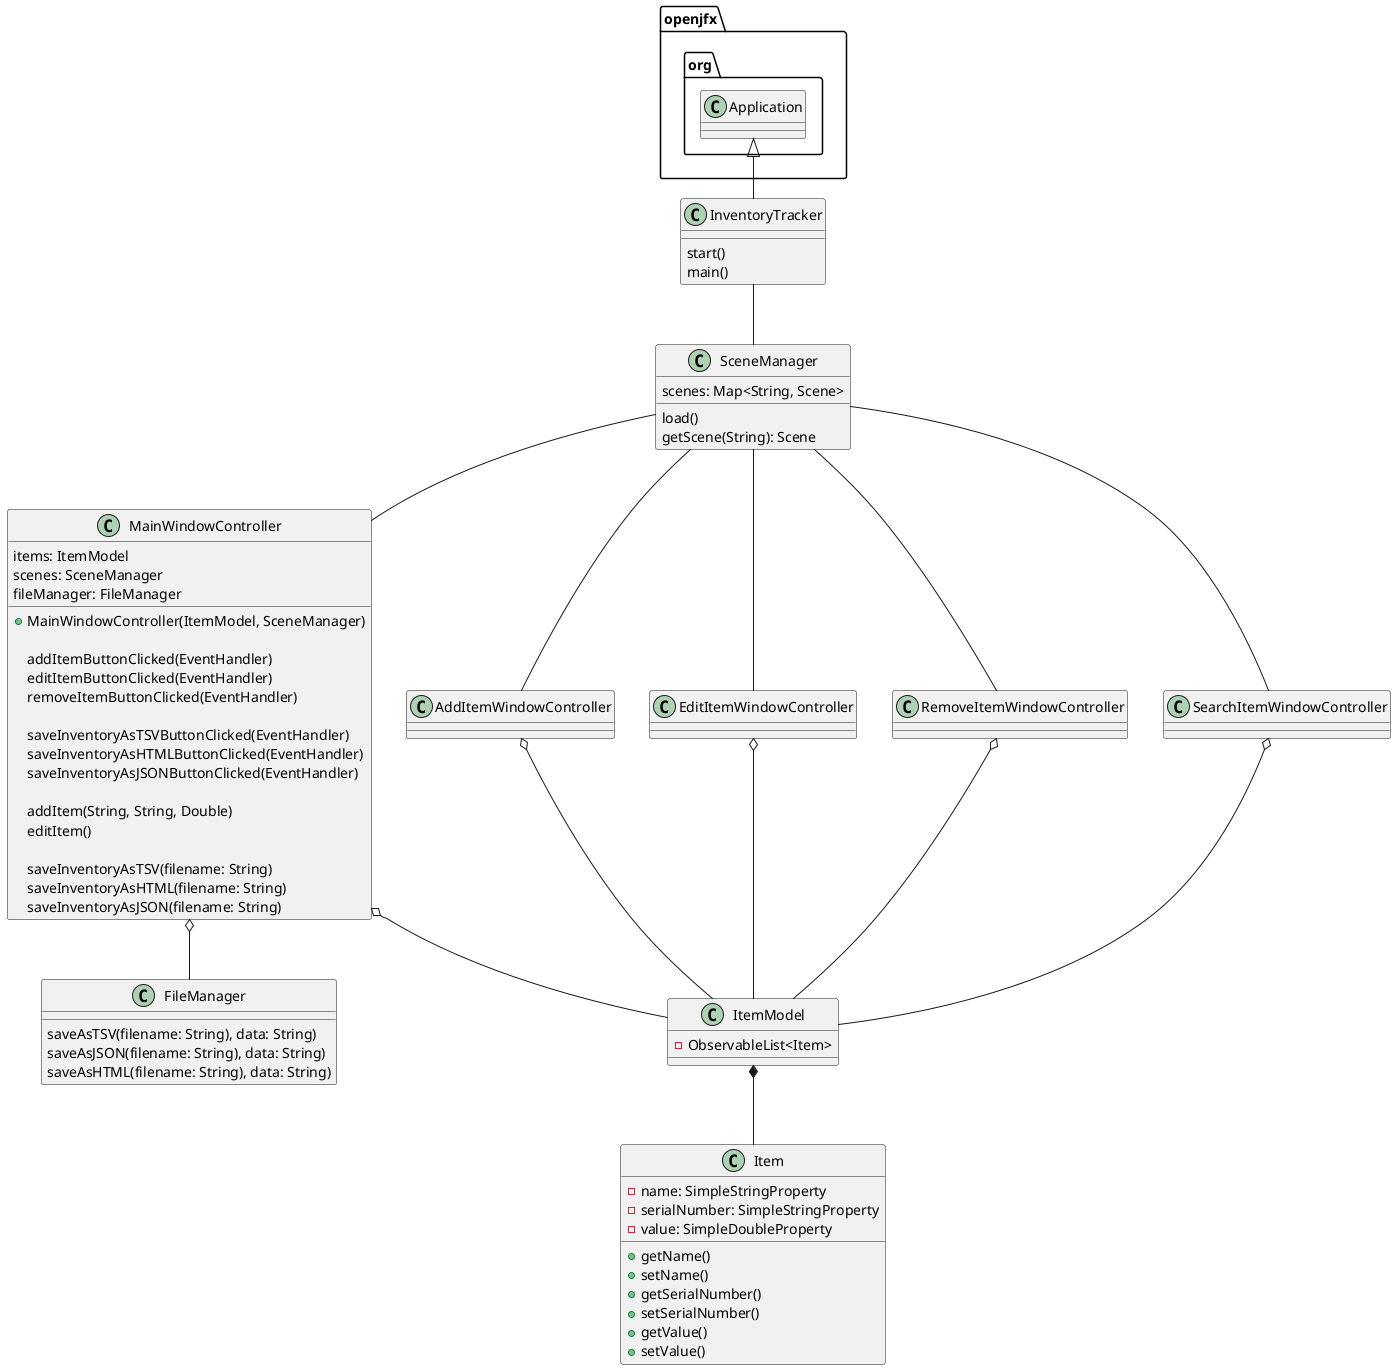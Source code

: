 @startuml

class InventoryTracker {
    start()
    main()
}

class SceneManager {
    scenes: Map<String, Scene>

    load()
    getScene(String): Scene
}

class MainWindowController {
    items: ItemModel
    scenes: SceneManager
    fileManager: FileManager

    + MainWindowController(ItemModel, SceneManager)

    addItemButtonClicked(EventHandler)
    editItemButtonClicked(EventHandler)
    removeItemButtonClicked(EventHandler)

    saveInventoryAsTSVButtonClicked(EventHandler)
    saveInventoryAsHTMLButtonClicked(EventHandler)
    saveInventoryAsJSONButtonClicked(EventHandler)

    addItem(String, String, Double)
    editItem()

    saveInventoryAsTSV(filename: String)
    saveInventoryAsHTML(filename: String)
    saveInventoryAsJSON(filename: String)
}

class FileManager {
    saveAsTSV(filename: String), data: String)
    saveAsJSON(filename: String), data: String)
    saveAsHTML(filename: String), data: String)
}

class AddItemWindowController {
}

class EditItemWindowController {
}

class RemoveItemWindowController {
}

class SearchItemWindowController {
}

class ItemModel {
    - ObservableList<Item>

    /' ObservableList is not serializable
       Copying everything over a normal list
       Use Gson on that normal list '/
}

class Item {
    - name: SimpleStringProperty
    - serialNumber: SimpleStringProperty
    - value: SimpleDoubleProperty

    + getName()
    + setName()
    + getSerialNumber()
    + setSerialNumber()
    + getValue()
    + setValue()
}

openjfx.org.Application <|-- InventoryTracker
InventoryTracker -- SceneManager
SceneManager -- MainWindowController
SceneManager -- AddItemWindowController
SceneManager -- EditItemWindowController
SceneManager -- RemoveItemWindowController
SceneManager -- SearchItemWindowController
MainWindowController o-- ItemModel
AddItemWindowController o-- ItemModel
EditItemWindowController o-- ItemModel
RemoveItemWindowController o-- ItemModel
SearchItemWindowController o-- ItemModel
ItemModel *-- Item
MainWindowController o-- FileManager

@enduml